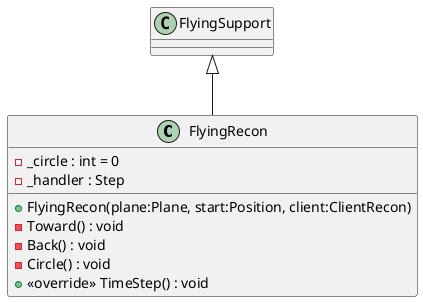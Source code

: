 @startuml
class FlyingRecon {
    - _circle : int = 0
    - _handler : Step
    + FlyingRecon(plane:Plane, start:Position, client:ClientRecon)
    - Toward() : void
    - Back() : void
    - Circle() : void
    + <<override>> TimeStep() : void
}
FlyingSupport <|-- FlyingRecon
@enduml

